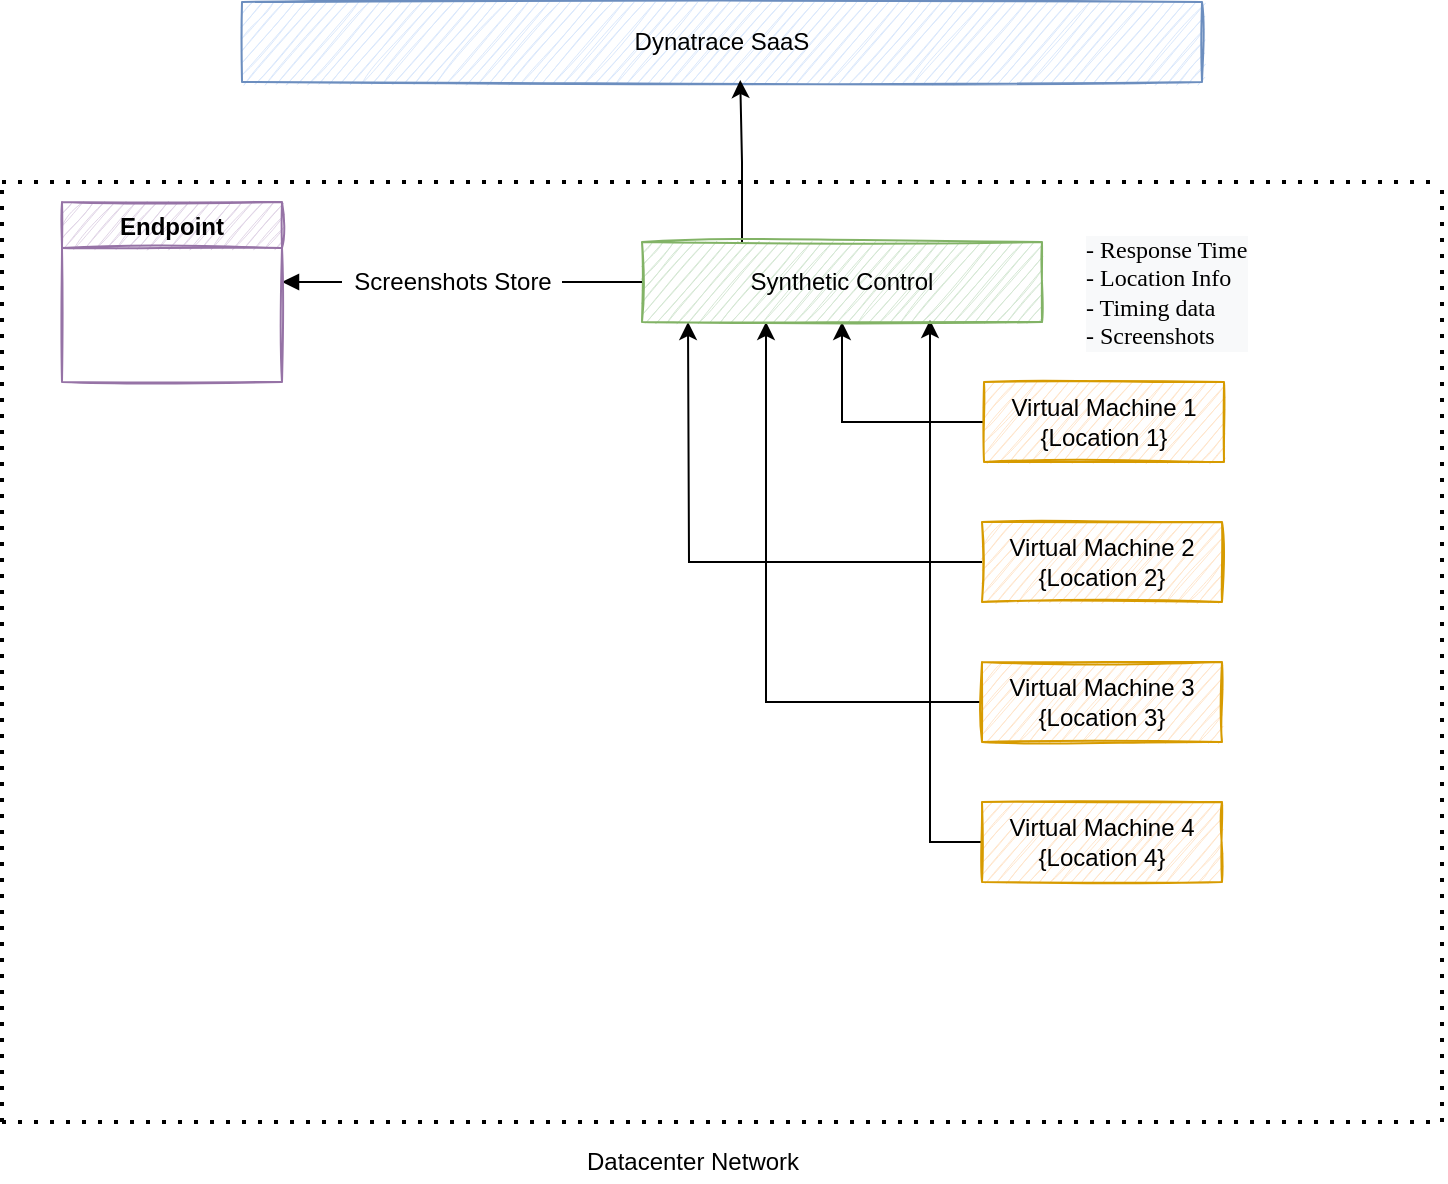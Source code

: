 <mxfile version="14.7.7" type="github">
  <diagram id="kgpKYQtTHZ0yAKxKKP6v" name="Page-1">
    <mxGraphModel dx="1054" dy="624" grid="1" gridSize="10" guides="1" tooltips="1" connect="1" arrows="1" fold="1" page="1" pageScale="1" pageWidth="850" pageHeight="1100" math="0" shadow="0">
      <root>
        <mxCell id="0" />
        <mxCell id="1" parent="0" />
        <mxCell id="cs5FUqzTph7XAXS6S7f7-13" style="edgeStyle=orthogonalEdgeStyle;rounded=0;orthogonalLoop=1;jettySize=auto;html=1;exitX=0;exitY=0.5;exitDx=0;exitDy=0;entryX=0.72;entryY=0.975;entryDx=0;entryDy=0;entryPerimeter=0;" edge="1" parent="1" source="cs5FUqzTph7XAXS6S7f7-1" target="cs5FUqzTph7XAXS6S7f7-9">
          <mxGeometry relative="1" as="geometry">
            <mxPoint x="544" y="190" as="targetPoint" />
          </mxGeometry>
        </mxCell>
        <mxCell id="cs5FUqzTph7XAXS6S7f7-1" value="Virtual Machine 4 {Location 4}" style="rounded=0;whiteSpace=wrap;html=1;fillColor=#ffe6cc;strokeColor=#d79b00;sketch=1;" vertex="1" parent="1">
          <mxGeometry x="570" y="440" width="120" height="40" as="geometry" />
        </mxCell>
        <mxCell id="cs5FUqzTph7XAXS6S7f7-2" value="Dynatrace SaaS" style="rounded=0;whiteSpace=wrap;html=1;fillColor=#dae8fc;strokeColor=#6c8ebf;sketch=1;" vertex="1" parent="1">
          <mxGeometry x="200" y="40" width="480" height="40" as="geometry" />
        </mxCell>
        <mxCell id="cs5FUqzTph7XAXS6S7f7-12" style="edgeStyle=orthogonalEdgeStyle;rounded=0;orthogonalLoop=1;jettySize=auto;html=1;exitX=0;exitY=0.5;exitDx=0;exitDy=0;entryX=0.31;entryY=1;entryDx=0;entryDy=0;entryPerimeter=0;startArrow=none;startFill=0;endArrow=classic;endFill=1;" edge="1" parent="1" source="cs5FUqzTph7XAXS6S7f7-3" target="cs5FUqzTph7XAXS6S7f7-9">
          <mxGeometry relative="1" as="geometry" />
        </mxCell>
        <mxCell id="cs5FUqzTph7XAXS6S7f7-3" value="&lt;span&gt;Virtual Machine 3 {Location 3}&lt;/span&gt;" style="rounded=0;whiteSpace=wrap;html=1;fillColor=#ffe6cc;strokeColor=#d79b00;sketch=1;" vertex="1" parent="1">
          <mxGeometry x="570" y="370" width="120" height="40" as="geometry" />
        </mxCell>
        <mxCell id="cs5FUqzTph7XAXS6S7f7-11" style="edgeStyle=orthogonalEdgeStyle;rounded=0;orthogonalLoop=1;jettySize=auto;html=1;exitX=0;exitY=0.5;exitDx=0;exitDy=0;" edge="1" parent="1" source="cs5FUqzTph7XAXS6S7f7-4">
          <mxGeometry relative="1" as="geometry">
            <mxPoint x="423" y="200" as="targetPoint" />
          </mxGeometry>
        </mxCell>
        <mxCell id="cs5FUqzTph7XAXS6S7f7-4" value="&lt;span style=&quot;color: rgb(0, 0, 0); font-family: helvetica; font-size: 12px; font-style: normal; font-weight: 400; letter-spacing: normal; text-align: center; text-indent: 0px; text-transform: none; word-spacing: 0px; display: inline; float: none;&quot;&gt;Virtual Machine 2 {Location 2}&lt;/span&gt;" style="rounded=0;whiteSpace=wrap;html=1;fillColor=#ffe6cc;strokeColor=#d79b00;labelBackgroundColor=none;sketch=1;" vertex="1" parent="1">
          <mxGeometry x="570" y="300" width="120" height="40" as="geometry" />
        </mxCell>
        <mxCell id="cs5FUqzTph7XAXS6S7f7-10" style="edgeStyle=orthogonalEdgeStyle;rounded=0;orthogonalLoop=1;jettySize=auto;html=1;exitX=0;exitY=0.5;exitDx=0;exitDy=0;entryX=0.5;entryY=1;entryDx=0;entryDy=0;" edge="1" parent="1" source="cs5FUqzTph7XAXS6S7f7-5" target="cs5FUqzTph7XAXS6S7f7-9">
          <mxGeometry relative="1" as="geometry" />
        </mxCell>
        <mxCell id="cs5FUqzTph7XAXS6S7f7-5" value="&lt;span style=&quot;color: rgb(0, 0, 0); font-family: helvetica; font-size: 12px; font-style: normal; font-weight: 400; letter-spacing: normal; text-align: center; text-indent: 0px; text-transform: none; word-spacing: 0px; display: inline; float: none;&quot;&gt;Virtual Machine 1 {Location 1}&lt;/span&gt;" style="rounded=0;whiteSpace=wrap;html=1;fillColor=#ffe6cc;strokeColor=#d79b00;labelBackgroundColor=none;sketch=1;" vertex="1" parent="1">
          <mxGeometry x="571" y="230" width="120" height="40" as="geometry" />
        </mxCell>
        <mxCell id="cs5FUqzTph7XAXS6S7f7-23" style="edgeStyle=orthogonalEdgeStyle;rounded=0;orthogonalLoop=1;jettySize=auto;html=1;exitX=0.25;exitY=0;exitDx=0;exitDy=0;entryX=0.519;entryY=0.975;entryDx=0;entryDy=0;entryPerimeter=0;startArrow=none;startFill=0;endArrow=classic;endFill=1;" edge="1" parent="1" source="cs5FUqzTph7XAXS6S7f7-9" target="cs5FUqzTph7XAXS6S7f7-2">
          <mxGeometry relative="1" as="geometry" />
        </mxCell>
        <mxCell id="cs5FUqzTph7XAXS6S7f7-29" style="edgeStyle=orthogonalEdgeStyle;rounded=0;orthogonalLoop=1;jettySize=auto;html=1;exitX=0;exitY=0.5;exitDx=0;exitDy=0;startArrow=none;startFill=0;endArrow=block;endFill=1;" edge="1" parent="1" source="cs5FUqzTph7XAXS6S7f7-30">
          <mxGeometry relative="1" as="geometry">
            <mxPoint x="220" y="180" as="targetPoint" />
          </mxGeometry>
        </mxCell>
        <mxCell id="cs5FUqzTph7XAXS6S7f7-9" value="Synthetic Control" style="rounded=0;whiteSpace=wrap;html=1;fillColor=#d5e8d4;strokeColor=#82b366;sketch=1;" vertex="1" parent="1">
          <mxGeometry x="400" y="160" width="200" height="40" as="geometry" />
        </mxCell>
        <mxCell id="cs5FUqzTph7XAXS6S7f7-17" value="" style="endArrow=none;dashed=1;html=1;dashPattern=1 3;strokeWidth=2;" edge="1" parent="1">
          <mxGeometry width="50" height="50" relative="1" as="geometry">
            <mxPoint x="80" y="130" as="sourcePoint" />
            <mxPoint x="800" y="130" as="targetPoint" />
          </mxGeometry>
        </mxCell>
        <mxCell id="cs5FUqzTph7XAXS6S7f7-18" value="" style="endArrow=none;dashed=1;html=1;dashPattern=1 3;strokeWidth=2;" edge="1" parent="1">
          <mxGeometry width="50" height="50" relative="1" as="geometry">
            <mxPoint x="80" y="600" as="sourcePoint" />
            <mxPoint x="80" y="130" as="targetPoint" />
          </mxGeometry>
        </mxCell>
        <mxCell id="cs5FUqzTph7XAXS6S7f7-19" value="" style="endArrow=none;dashed=1;html=1;dashPattern=1 3;strokeWidth=2;" edge="1" parent="1">
          <mxGeometry width="50" height="50" relative="1" as="geometry">
            <mxPoint x="800" y="600" as="sourcePoint" />
            <mxPoint x="800" y="130" as="targetPoint" />
          </mxGeometry>
        </mxCell>
        <mxCell id="cs5FUqzTph7XAXS6S7f7-20" value="" style="endArrow=none;dashed=1;html=1;dashPattern=1 3;strokeWidth=2;" edge="1" parent="1">
          <mxGeometry width="50" height="50" relative="1" as="geometry">
            <mxPoint x="80" y="600" as="sourcePoint" />
            <mxPoint x="800" y="600" as="targetPoint" />
          </mxGeometry>
        </mxCell>
        <mxCell id="cs5FUqzTph7XAXS6S7f7-21" value="Datacenter Network" style="text;html=1;align=center;verticalAlign=middle;resizable=0;points=[];autosize=1;strokeColor=none;" vertex="1" parent="1">
          <mxGeometry x="365" y="610" width="120" height="20" as="geometry" />
        </mxCell>
        <mxCell id="cs5FUqzTph7XAXS6S7f7-25" value="&lt;div style=&quot;color: rgb(0, 0, 0); font-size: 12px; font-style: normal; font-weight: 400; letter-spacing: normal; text-indent: 0px; text-transform: none; word-spacing: 0px; background-color: rgb(248, 249, 250); text-align: left;&quot;&gt;&lt;span&gt;- Response Time&lt;/span&gt;&lt;/div&gt;&lt;div style=&quot;color: rgb(0, 0, 0); font-size: 12px; font-style: normal; font-weight: 400; letter-spacing: normal; text-indent: 0px; text-transform: none; word-spacing: 0px; background-color: rgb(248, 249, 250); text-align: left;&quot;&gt;&lt;span&gt;- Location Info&lt;/span&gt;&lt;/div&gt;&lt;div style=&quot;color: rgb(0, 0, 0); font-size: 12px; font-style: normal; font-weight: 400; letter-spacing: normal; text-indent: 0px; text-transform: none; word-spacing: 0px; background-color: rgb(248, 249, 250); text-align: left;&quot;&gt;&lt;span&gt;- Timing data&lt;/span&gt;&lt;/div&gt;&lt;div style=&quot;color: rgb(0, 0, 0); font-size: 12px; font-style: normal; font-weight: 400; letter-spacing: normal; text-indent: 0px; text-transform: none; word-spacing: 0px; background-color: rgb(248, 249, 250); text-align: left;&quot;&gt;&lt;span&gt;- Screenshots&lt;/span&gt;&lt;/div&gt;" style="text;whiteSpace=wrap;html=1;fontFamily=Comic Sans MS;" vertex="1" parent="1">
          <mxGeometry x="620" y="150" width="120" height="70" as="geometry" />
        </mxCell>
        <mxCell id="cs5FUqzTph7XAXS6S7f7-28" value="Endpoint" style="swimlane;labelBackgroundColor=none;fillColor=#e1d5e7;strokeColor=#9673a6;swimlaneFillColor=none;sketch=1;" vertex="1" parent="1">
          <mxGeometry x="110" y="140" width="110" height="90" as="geometry">
            <mxRectangle x="110" y="140" width="80" height="23" as="alternateBounds" />
          </mxGeometry>
        </mxCell>
        <mxCell id="cs5FUqzTph7XAXS6S7f7-30" value="Screenshots Store" style="text;html=1;align=center;verticalAlign=middle;resizable=0;points=[];autosize=1;strokeColor=none;" vertex="1" parent="1">
          <mxGeometry x="250" y="170" width="110" height="20" as="geometry" />
        </mxCell>
        <mxCell id="cs5FUqzTph7XAXS6S7f7-31" value="" style="edgeStyle=orthogonalEdgeStyle;rounded=0;orthogonalLoop=1;jettySize=auto;html=1;exitX=0;exitY=0.5;exitDx=0;exitDy=0;startArrow=none;startFill=0;endArrow=none;endFill=1;" edge="1" parent="1" source="cs5FUqzTph7XAXS6S7f7-9" target="cs5FUqzTph7XAXS6S7f7-30">
          <mxGeometry relative="1" as="geometry">
            <mxPoint x="220" y="180" as="targetPoint" />
            <mxPoint x="400" y="180" as="sourcePoint" />
          </mxGeometry>
        </mxCell>
      </root>
    </mxGraphModel>
  </diagram>
</mxfile>
